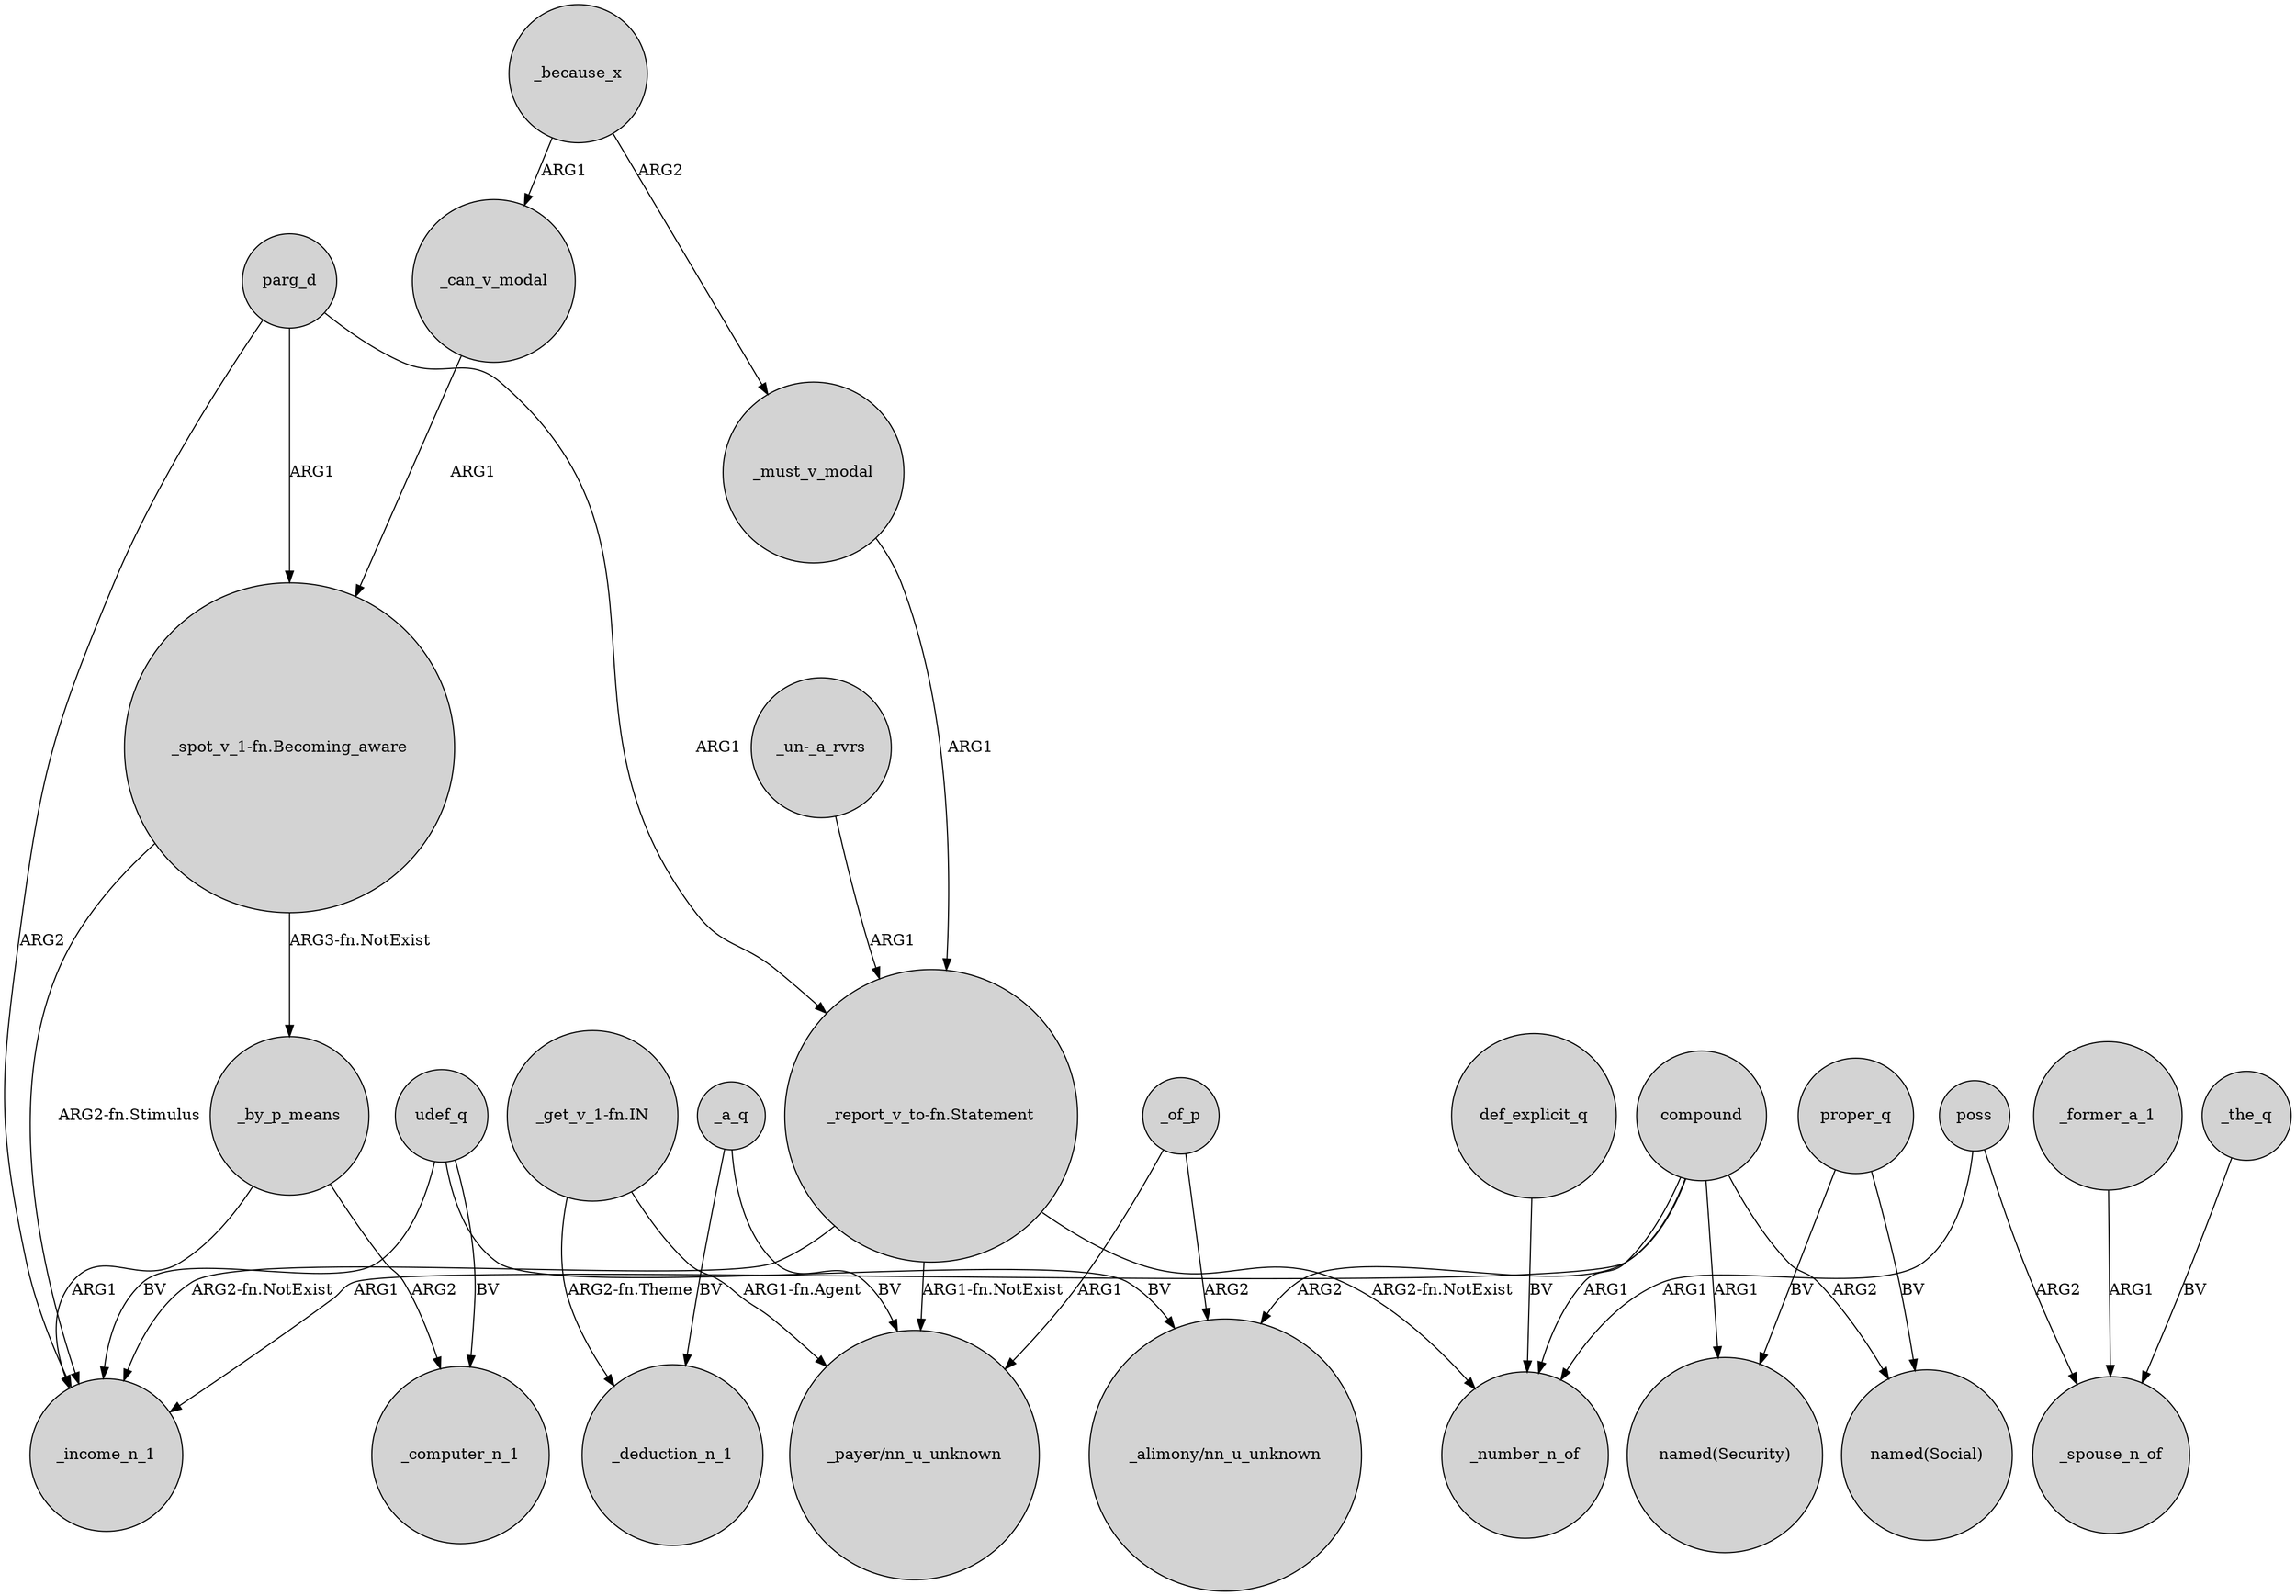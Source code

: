 digraph {
	node [shape=circle style=filled]
	_by_p_means -> _income_n_1 [label=ARG1]
	_a_q -> "_payer/nn_u_unknown" [label=BV]
	"_report_v_to-fn.Statement" -> _number_n_of [label="ARG2-fn.NotExist"]
	compound -> "named(Security)" [label=ARG1]
	"_spot_v_1-fn.Becoming_aware" -> _income_n_1 [label="ARG2-fn.Stimulus"]
	compound -> _income_n_1 [label=ARG1]
	_can_v_modal -> "_spot_v_1-fn.Becoming_aware" [label=ARG1]
	poss -> _spouse_n_of [label=ARG2]
	proper_q -> "named(Social)" [label=BV]
	"_spot_v_1-fn.Becoming_aware" -> _by_p_means [label="ARG3-fn.NotExist"]
	_former_a_1 -> _spouse_n_of [label=ARG1]
	udef_q -> _computer_n_1 [label=BV]
	def_explicit_q -> _number_n_of [label=BV]
	compound -> "named(Social)" [label=ARG2]
	_the_q -> _spouse_n_of [label=BV]
	_of_p -> "_alimony/nn_u_unknown" [label=ARG2]
	poss -> _number_n_of [label=ARG1]
	parg_d -> _income_n_1 [label=ARG2]
	udef_q -> "_alimony/nn_u_unknown" [label=BV]
	"_un-_a_rvrs" -> "_report_v_to-fn.Statement" [label=ARG1]
	_a_q -> _deduction_n_1 [label=BV]
	parg_d -> "_report_v_to-fn.Statement" [label=ARG1]
	_because_x -> _must_v_modal [label=ARG2]
	_by_p_means -> _computer_n_1 [label=ARG2]
	compound -> _number_n_of [label=ARG1]
	"_get_v_1-fn.IN" -> "_payer/nn_u_unknown" [label="ARG1-fn.Agent"]
	"_report_v_to-fn.Statement" -> _income_n_1 [label="ARG2-fn.NotExist"]
	proper_q -> "named(Security)" [label=BV]
	"_get_v_1-fn.IN" -> _deduction_n_1 [label="ARG2-fn.Theme"]
	_must_v_modal -> "_report_v_to-fn.Statement" [label=ARG1]
	parg_d -> "_spot_v_1-fn.Becoming_aware" [label=ARG1]
	_because_x -> _can_v_modal [label=ARG1]
	compound -> "_alimony/nn_u_unknown" [label=ARG2]
	"_report_v_to-fn.Statement" -> "_payer/nn_u_unknown" [label="ARG1-fn.NotExist"]
	_of_p -> "_payer/nn_u_unknown" [label=ARG1]
	udef_q -> _income_n_1 [label=BV]
}
